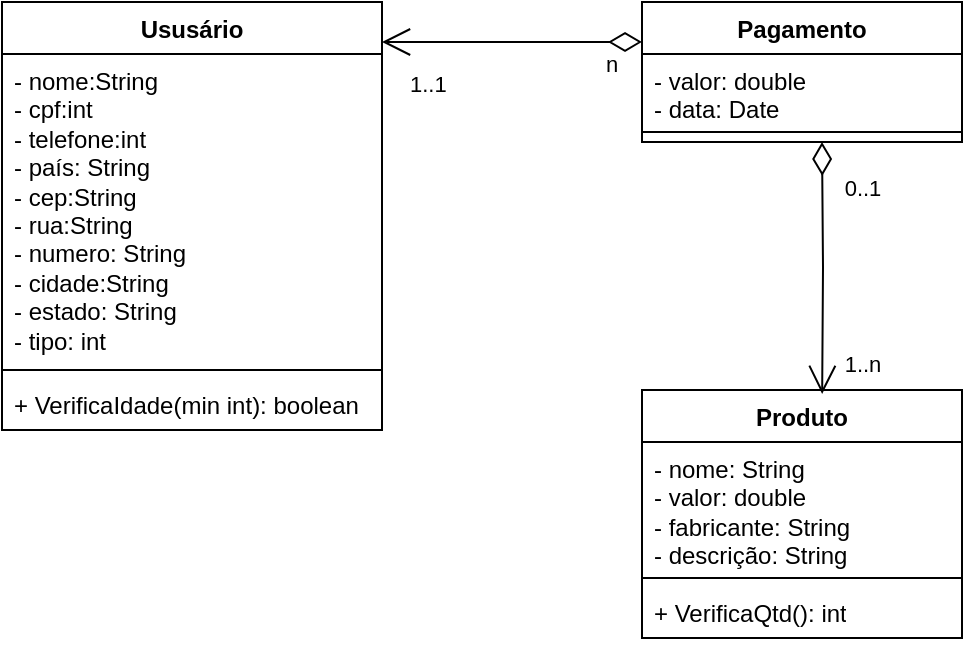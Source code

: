 <mxfile version="27.1.4">
  <diagram name="Página-1" id="pa-GHZ_JD1cGqn1HO5cw">
    <mxGraphModel dx="1426" dy="785" grid="1" gridSize="10" guides="1" tooltips="1" connect="1" arrows="1" fold="1" page="1" pageScale="1" pageWidth="827" pageHeight="1169" math="0" shadow="0">
      <root>
        <mxCell id="0" />
        <mxCell id="1" parent="0" />
        <mxCell id="VH7Vees3Zcii2fquib4p-1" value="Ususário" style="swimlane;fontStyle=1;align=center;verticalAlign=top;childLayout=stackLayout;horizontal=1;startSize=26;horizontalStack=0;resizeParent=1;resizeParentMax=0;resizeLast=0;collapsible=1;marginBottom=0;whiteSpace=wrap;html=1;" parent="1" vertex="1">
          <mxGeometry x="160" y="110" width="190" height="214" as="geometry" />
        </mxCell>
        <mxCell id="VH7Vees3Zcii2fquib4p-2" value="- nome:String&lt;div&gt;- cpf:int&lt;/div&gt;&lt;div&gt;- telefone:int&lt;/div&gt;&lt;div&gt;- país: String&lt;/div&gt;&lt;div&gt;- cep:String&lt;/div&gt;&lt;div&gt;- rua:String&lt;/div&gt;&lt;div&gt;- numero: String&lt;/div&gt;&lt;div&gt;- cidade:String&lt;/div&gt;&lt;div&gt;- estado: String&lt;/div&gt;&lt;div&gt;- tipo: int&lt;/div&gt;&lt;div&gt;&lt;br&gt;&lt;/div&gt;&lt;div&gt;&lt;br&gt;&lt;/div&gt;" style="text;strokeColor=none;fillColor=none;align=left;verticalAlign=top;spacingLeft=4;spacingRight=4;overflow=hidden;rotatable=0;points=[[0,0.5],[1,0.5]];portConstraint=eastwest;whiteSpace=wrap;html=1;" parent="VH7Vees3Zcii2fquib4p-1" vertex="1">
          <mxGeometry y="26" width="190" height="154" as="geometry" />
        </mxCell>
        <mxCell id="VH7Vees3Zcii2fquib4p-3" value="" style="line;strokeWidth=1;fillColor=none;align=left;verticalAlign=middle;spacingTop=-1;spacingLeft=3;spacingRight=3;rotatable=0;labelPosition=right;points=[];portConstraint=eastwest;strokeColor=inherit;" parent="VH7Vees3Zcii2fquib4p-1" vertex="1">
          <mxGeometry y="180" width="190" height="8" as="geometry" />
        </mxCell>
        <mxCell id="VH7Vees3Zcii2fquib4p-4" value="+ VerificaIdade(min int): boolean&amp;nbsp;" style="text;strokeColor=none;fillColor=none;align=left;verticalAlign=top;spacingLeft=4;spacingRight=4;overflow=hidden;rotatable=0;points=[[0,0.5],[1,0.5]];portConstraint=eastwest;whiteSpace=wrap;html=1;" parent="VH7Vees3Zcii2fquib4p-1" vertex="1">
          <mxGeometry y="188" width="190" height="26" as="geometry" />
        </mxCell>
        <mxCell id="VH7Vees3Zcii2fquib4p-5" value="Pagamento" style="swimlane;fontStyle=1;align=center;verticalAlign=top;childLayout=stackLayout;horizontal=1;startSize=26;horizontalStack=0;resizeParent=1;resizeParentMax=0;resizeLast=0;collapsible=1;marginBottom=0;whiteSpace=wrap;html=1;" parent="1" vertex="1">
          <mxGeometry x="480" y="110" width="160" height="70" as="geometry" />
        </mxCell>
        <mxCell id="VH7Vees3Zcii2fquib4p-6" value="- valor: double&lt;div&gt;- data: Date&lt;/div&gt;" style="text;strokeColor=none;fillColor=none;align=left;verticalAlign=top;spacingLeft=4;spacingRight=4;overflow=hidden;rotatable=0;points=[[0,0.5],[1,0.5]];portConstraint=eastwest;whiteSpace=wrap;html=1;" parent="VH7Vees3Zcii2fquib4p-5" vertex="1">
          <mxGeometry y="26" width="160" height="34" as="geometry" />
        </mxCell>
        <mxCell id="VH7Vees3Zcii2fquib4p-7" value="" style="line;strokeWidth=1;fillColor=none;align=left;verticalAlign=middle;spacingTop=-1;spacingLeft=3;spacingRight=3;rotatable=0;labelPosition=right;points=[];portConstraint=eastwest;strokeColor=inherit;" parent="VH7Vees3Zcii2fquib4p-5" vertex="1">
          <mxGeometry y="60" width="160" height="10" as="geometry" />
        </mxCell>
        <mxCell id="VH7Vees3Zcii2fquib4p-9" value="Produto" style="swimlane;fontStyle=1;align=center;verticalAlign=top;childLayout=stackLayout;horizontal=1;startSize=26;horizontalStack=0;resizeParent=1;resizeParentMax=0;resizeLast=0;collapsible=1;marginBottom=0;whiteSpace=wrap;html=1;" parent="1" vertex="1">
          <mxGeometry x="480" y="304" width="160" height="124" as="geometry" />
        </mxCell>
        <mxCell id="VH7Vees3Zcii2fquib4p-10" value="- nome: String&lt;div&gt;- valor: double&lt;/div&gt;&lt;div&gt;- fabricante: String&lt;/div&gt;&lt;div&gt;- descrição: String&lt;/div&gt;" style="text;strokeColor=none;fillColor=none;align=left;verticalAlign=top;spacingLeft=4;spacingRight=4;overflow=hidden;rotatable=0;points=[[0,0.5],[1,0.5]];portConstraint=eastwest;whiteSpace=wrap;html=1;" parent="VH7Vees3Zcii2fquib4p-9" vertex="1">
          <mxGeometry y="26" width="160" height="64" as="geometry" />
        </mxCell>
        <mxCell id="VH7Vees3Zcii2fquib4p-11" value="" style="line;strokeWidth=1;fillColor=none;align=left;verticalAlign=middle;spacingTop=-1;spacingLeft=3;spacingRight=3;rotatable=0;labelPosition=right;points=[];portConstraint=eastwest;strokeColor=inherit;" parent="VH7Vees3Zcii2fquib4p-9" vertex="1">
          <mxGeometry y="90" width="160" height="8" as="geometry" />
        </mxCell>
        <mxCell id="VH7Vees3Zcii2fquib4p-12" value="+ VerificaQtd(): int" style="text;strokeColor=none;fillColor=none;align=left;verticalAlign=top;spacingLeft=4;spacingRight=4;overflow=hidden;rotatable=0;points=[[0,0.5],[1,0.5]];portConstraint=eastwest;whiteSpace=wrap;html=1;" parent="VH7Vees3Zcii2fquib4p-9" vertex="1">
          <mxGeometry y="98" width="160" height="26" as="geometry" />
        </mxCell>
        <mxCell id="VH7Vees3Zcii2fquib4p-46" value="n" style="endArrow=open;html=1;endSize=12;startArrow=diamondThin;startSize=14;startFill=0;edgeStyle=orthogonalEdgeStyle;align=left;verticalAlign=bottom;rounded=0;" parent="1" edge="1">
          <mxGeometry x="-0.692" y="20" relative="1" as="geometry">
            <mxPoint x="480" y="130" as="sourcePoint" />
            <mxPoint x="350" y="130" as="targetPoint" />
            <mxPoint as="offset" />
          </mxGeometry>
        </mxCell>
        <mxCell id="VH7Vees3Zcii2fquib4p-47" value="0..1" style="edgeLabel;html=1;align=center;verticalAlign=middle;resizable=0;points=[];" parent="VH7Vees3Zcii2fquib4p-46" vertex="1" connectable="0">
          <mxGeometry x="0.585" y="-2" relative="1" as="geometry">
            <mxPoint x="213" y="75" as="offset" />
          </mxGeometry>
        </mxCell>
        <mxCell id="VH7Vees3Zcii2fquib4p-50" value="1..1" style="endArrow=open;html=1;endSize=12;startArrow=diamondThin;startSize=14;startFill=0;edgeStyle=orthogonalEdgeStyle;align=left;verticalAlign=bottom;rounded=0;entryX=0.563;entryY=0.016;entryDx=0;entryDy=0;entryPerimeter=0;" parent="1" target="VH7Vees3Zcii2fquib4p-9" edge="1">
          <mxGeometry x="-1" y="-211" relative="1" as="geometry">
            <mxPoint x="570" y="180" as="sourcePoint" />
            <mxPoint x="570" y="290" as="targetPoint" />
            <Array as="points" />
            <mxPoint x="3" y="-22" as="offset" />
          </mxGeometry>
        </mxCell>
        <mxCell id="VH7Vees3Zcii2fquib4p-51" value="1..n" style="edgeLabel;html=1;align=center;verticalAlign=middle;resizable=0;points=[];" parent="VH7Vees3Zcii2fquib4p-50" vertex="1" connectable="0">
          <mxGeometry x="0.723" y="9" relative="1" as="geometry">
            <mxPoint x="11" y="2" as="offset" />
          </mxGeometry>
        </mxCell>
      </root>
    </mxGraphModel>
  </diagram>
</mxfile>
